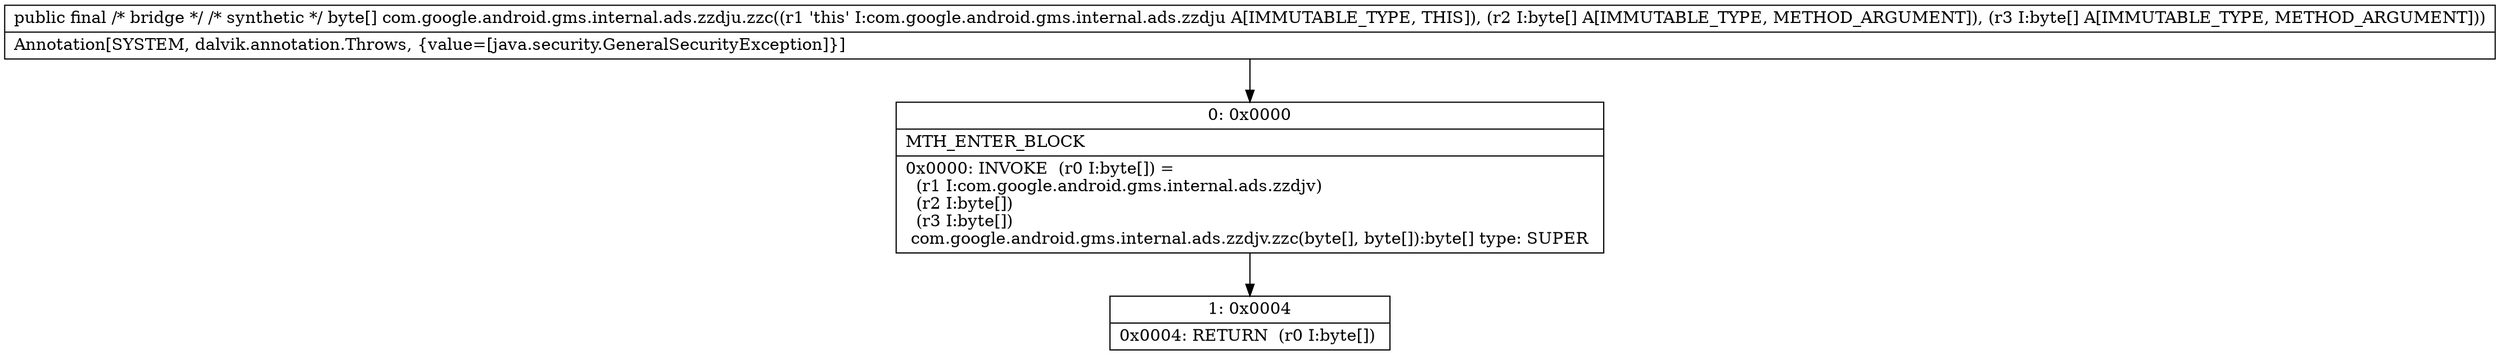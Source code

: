 digraph "CFG forcom.google.android.gms.internal.ads.zzdju.zzc([B[B)[B" {
Node_0 [shape=record,label="{0\:\ 0x0000|MTH_ENTER_BLOCK\l|0x0000: INVOKE  (r0 I:byte[]) = \l  (r1 I:com.google.android.gms.internal.ads.zzdjv)\l  (r2 I:byte[])\l  (r3 I:byte[])\l com.google.android.gms.internal.ads.zzdjv.zzc(byte[], byte[]):byte[] type: SUPER \l}"];
Node_1 [shape=record,label="{1\:\ 0x0004|0x0004: RETURN  (r0 I:byte[]) \l}"];
MethodNode[shape=record,label="{public final \/* bridge *\/ \/* synthetic *\/ byte[] com.google.android.gms.internal.ads.zzdju.zzc((r1 'this' I:com.google.android.gms.internal.ads.zzdju A[IMMUTABLE_TYPE, THIS]), (r2 I:byte[] A[IMMUTABLE_TYPE, METHOD_ARGUMENT]), (r3 I:byte[] A[IMMUTABLE_TYPE, METHOD_ARGUMENT]))  | Annotation[SYSTEM, dalvik.annotation.Throws, \{value=[java.security.GeneralSecurityException]\}]\l}"];
MethodNode -> Node_0;
Node_0 -> Node_1;
}

